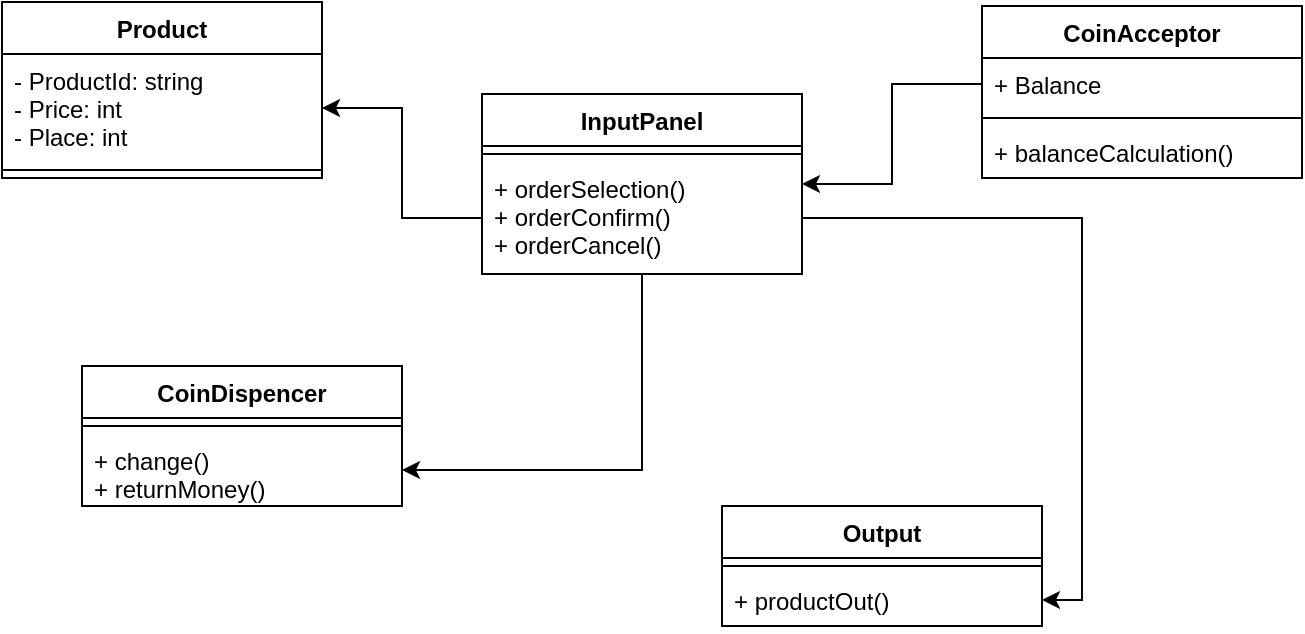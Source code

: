 <mxfile version="13.9.7" type="github">
  <diagram id="C5RBs43oDa-KdzZeNtuy" name="Page-1">
    <mxGraphModel dx="1171" dy="668" grid="1" gridSize="10" guides="1" tooltips="1" connect="1" arrows="1" fold="1" page="1" pageScale="1" pageWidth="1169" pageHeight="827" math="0" shadow="0">
      <root>
        <mxCell id="WIyWlLk6GJQsqaUBKTNV-0" />
        <mxCell id="WIyWlLk6GJQsqaUBKTNV-1" parent="WIyWlLk6GJQsqaUBKTNV-0" />
        <mxCell id="UWPIel1p9HqbVAjLbURP-1" value="Product" style="swimlane;fontStyle=1;align=center;verticalAlign=top;childLayout=stackLayout;horizontal=1;startSize=26;horizontalStack=0;resizeParent=1;resizeParentMax=0;resizeLast=0;collapsible=1;marginBottom=0;shadow=0;" parent="WIyWlLk6GJQsqaUBKTNV-1" vertex="1">
          <mxGeometry x="230" y="28" width="160" height="88" as="geometry" />
        </mxCell>
        <mxCell id="UWPIel1p9HqbVAjLbURP-2" value="- ProductId: string&#xa;- Price: int&#xa;- Place: int" style="text;strokeColor=none;fillColor=none;align=left;verticalAlign=top;spacingLeft=4;spacingRight=4;overflow=hidden;rotatable=0;points=[[0,0.5],[1,0.5]];portConstraint=eastwest;shadow=0;" parent="UWPIel1p9HqbVAjLbURP-1" vertex="1">
          <mxGeometry y="26" width="160" height="54" as="geometry" />
        </mxCell>
        <mxCell id="UWPIel1p9HqbVAjLbURP-3" value="" style="line;strokeWidth=1;fillColor=none;align=left;verticalAlign=middle;spacingTop=-1;spacingLeft=3;spacingRight=3;rotatable=0;labelPosition=right;points=[];portConstraint=eastwest;shadow=0;" parent="UWPIel1p9HqbVAjLbURP-1" vertex="1">
          <mxGeometry y="80" width="160" height="8" as="geometry" />
        </mxCell>
        <mxCell id="U9U5wnXNrU52PFbd3Pyl-5" style="edgeStyle=orthogonalEdgeStyle;rounded=0;orthogonalLoop=1;jettySize=auto;html=1;entryX=1;entryY=0.5;entryDx=0;entryDy=0;" edge="1" parent="WIyWlLk6GJQsqaUBKTNV-1" source="UWPIel1p9HqbVAjLbURP-21" target="UWPIel1p9HqbVAjLbURP-71">
          <mxGeometry relative="1" as="geometry" />
        </mxCell>
        <mxCell id="UWPIel1p9HqbVAjLbURP-21" value="InputPanel" style="swimlane;fontStyle=1;align=center;verticalAlign=top;childLayout=stackLayout;horizontal=1;startSize=26;horizontalStack=0;resizeParent=1;resizeParentMax=0;resizeLast=0;collapsible=1;marginBottom=0;shadow=0;" parent="WIyWlLk6GJQsqaUBKTNV-1" vertex="1">
          <mxGeometry x="470" y="74" width="160" height="90" as="geometry" />
        </mxCell>
        <mxCell id="UWPIel1p9HqbVAjLbURP-23" value="" style="line;strokeWidth=1;fillColor=none;align=left;verticalAlign=middle;spacingTop=-1;spacingLeft=3;spacingRight=3;rotatable=0;labelPosition=right;points=[];portConstraint=eastwest;shadow=0;" parent="UWPIel1p9HqbVAjLbURP-21" vertex="1">
          <mxGeometry y="26" width="160" height="8" as="geometry" />
        </mxCell>
        <mxCell id="UWPIel1p9HqbVAjLbURP-24" value="+ orderSelection()&#xa;+ orderConfirm()&#xa;+ orderCancel()" style="text;strokeColor=none;fillColor=none;align=left;verticalAlign=top;spacingLeft=4;spacingRight=4;overflow=hidden;rotatable=0;points=[[0,0.5],[1,0.5]];portConstraint=eastwest;shadow=0;" parent="UWPIel1p9HqbVAjLbURP-21" vertex="1">
          <mxGeometry y="34" width="160" height="56" as="geometry" />
        </mxCell>
        <mxCell id="UWPIel1p9HqbVAjLbURP-25" value="CoinAcceptor" style="swimlane;fontStyle=1;align=center;verticalAlign=top;childLayout=stackLayout;horizontal=1;startSize=26;horizontalStack=0;resizeParent=1;resizeParentMax=0;resizeLast=0;collapsible=1;marginBottom=0;shadow=0;" parent="WIyWlLk6GJQsqaUBKTNV-1" vertex="1">
          <mxGeometry x="720" y="30" width="160" height="86" as="geometry" />
        </mxCell>
        <mxCell id="UWPIel1p9HqbVAjLbURP-26" value="+ Balance" style="text;strokeColor=none;fillColor=none;align=left;verticalAlign=top;spacingLeft=4;spacingRight=4;overflow=hidden;rotatable=0;points=[[0,0.5],[1,0.5]];portConstraint=eastwest;shadow=0;" parent="UWPIel1p9HqbVAjLbURP-25" vertex="1">
          <mxGeometry y="26" width="160" height="26" as="geometry" />
        </mxCell>
        <mxCell id="UWPIel1p9HqbVAjLbURP-27" value="" style="line;strokeWidth=1;fillColor=none;align=left;verticalAlign=middle;spacingTop=-1;spacingLeft=3;spacingRight=3;rotatable=0;labelPosition=right;points=[];portConstraint=eastwest;shadow=0;" parent="UWPIel1p9HqbVAjLbURP-25" vertex="1">
          <mxGeometry y="52" width="160" height="8" as="geometry" />
        </mxCell>
        <mxCell id="UWPIel1p9HqbVAjLbURP-28" value="+ balanceCalculation()" style="text;strokeColor=none;fillColor=none;align=left;verticalAlign=top;spacingLeft=4;spacingRight=4;overflow=hidden;rotatable=0;points=[[0,0.5],[1,0.5]];portConstraint=eastwest;shadow=0;" parent="UWPIel1p9HqbVAjLbURP-25" vertex="1">
          <mxGeometry y="60" width="160" height="26" as="geometry" />
        </mxCell>
        <mxCell id="UWPIel1p9HqbVAjLbURP-29" value="Output" style="swimlane;fontStyle=1;align=center;verticalAlign=top;childLayout=stackLayout;horizontal=1;startSize=26;horizontalStack=0;resizeParent=1;resizeParentMax=0;resizeLast=0;collapsible=1;marginBottom=0;shadow=0;" parent="WIyWlLk6GJQsqaUBKTNV-1" vertex="1">
          <mxGeometry x="590" y="280" width="160" height="60" as="geometry" />
        </mxCell>
        <mxCell id="UWPIel1p9HqbVAjLbURP-31" value="" style="line;strokeWidth=1;fillColor=none;align=left;verticalAlign=middle;spacingTop=-1;spacingLeft=3;spacingRight=3;rotatable=0;labelPosition=right;points=[];portConstraint=eastwest;shadow=0;" parent="UWPIel1p9HqbVAjLbURP-29" vertex="1">
          <mxGeometry y="26" width="160" height="8" as="geometry" />
        </mxCell>
        <mxCell id="UWPIel1p9HqbVAjLbURP-32" value="+ productOut()" style="text;strokeColor=none;fillColor=none;align=left;verticalAlign=top;spacingLeft=4;spacingRight=4;overflow=hidden;rotatable=0;points=[[0,0.5],[1,0.5]];portConstraint=eastwest;shadow=0;" parent="UWPIel1p9HqbVAjLbURP-29" vertex="1">
          <mxGeometry y="34" width="160" height="26" as="geometry" />
        </mxCell>
        <mxCell id="UWPIel1p9HqbVAjLbURP-68" value="CoinDispencer" style="swimlane;fontStyle=1;align=center;verticalAlign=top;childLayout=stackLayout;horizontal=1;startSize=26;horizontalStack=0;resizeParent=1;resizeParentMax=0;resizeLast=0;collapsible=1;marginBottom=0;shadow=0;strokeWidth=1;" parent="WIyWlLk6GJQsqaUBKTNV-1" vertex="1">
          <mxGeometry x="270" y="210" width="160" height="70" as="geometry" />
        </mxCell>
        <mxCell id="UWPIel1p9HqbVAjLbURP-70" value="" style="line;strokeWidth=1;fillColor=none;align=left;verticalAlign=middle;spacingTop=-1;spacingLeft=3;spacingRight=3;rotatable=0;labelPosition=right;points=[];portConstraint=eastwest;" parent="UWPIel1p9HqbVAjLbURP-68" vertex="1">
          <mxGeometry y="26" width="160" height="8" as="geometry" />
        </mxCell>
        <mxCell id="UWPIel1p9HqbVAjLbURP-71" value="+ change()&#xa;+ returnMoney()" style="text;strokeColor=none;fillColor=none;align=left;verticalAlign=top;spacingLeft=4;spacingRight=4;overflow=hidden;rotatable=0;points=[[0,0.5],[1,0.5]];portConstraint=eastwest;" parent="UWPIel1p9HqbVAjLbURP-68" vertex="1">
          <mxGeometry y="34" width="160" height="36" as="geometry" />
        </mxCell>
        <mxCell id="U9U5wnXNrU52PFbd3Pyl-2" style="edgeStyle=orthogonalEdgeStyle;rounded=0;orthogonalLoop=1;jettySize=auto;html=1;exitX=0;exitY=0.5;exitDx=0;exitDy=0;entryX=1;entryY=0.5;entryDx=0;entryDy=0;" edge="1" parent="WIyWlLk6GJQsqaUBKTNV-1" source="UWPIel1p9HqbVAjLbURP-24" target="UWPIel1p9HqbVAjLbURP-2">
          <mxGeometry relative="1" as="geometry" />
        </mxCell>
        <mxCell id="U9U5wnXNrU52PFbd3Pyl-3" style="edgeStyle=orthogonalEdgeStyle;rounded=0;orthogonalLoop=1;jettySize=auto;html=1;exitX=0;exitY=0.5;exitDx=0;exitDy=0;entryX=1;entryY=0.5;entryDx=0;entryDy=0;" edge="1" parent="WIyWlLk6GJQsqaUBKTNV-1" source="UWPIel1p9HqbVAjLbURP-26" target="UWPIel1p9HqbVAjLbURP-21">
          <mxGeometry relative="1" as="geometry" />
        </mxCell>
        <mxCell id="U9U5wnXNrU52PFbd3Pyl-4" style="edgeStyle=orthogonalEdgeStyle;rounded=0;orthogonalLoop=1;jettySize=auto;html=1;exitX=1;exitY=0.5;exitDx=0;exitDy=0;entryX=1;entryY=0.5;entryDx=0;entryDy=0;" edge="1" parent="WIyWlLk6GJQsqaUBKTNV-1" source="UWPIel1p9HqbVAjLbURP-24" target="UWPIel1p9HqbVAjLbURP-32">
          <mxGeometry relative="1" as="geometry" />
        </mxCell>
      </root>
    </mxGraphModel>
  </diagram>
</mxfile>
